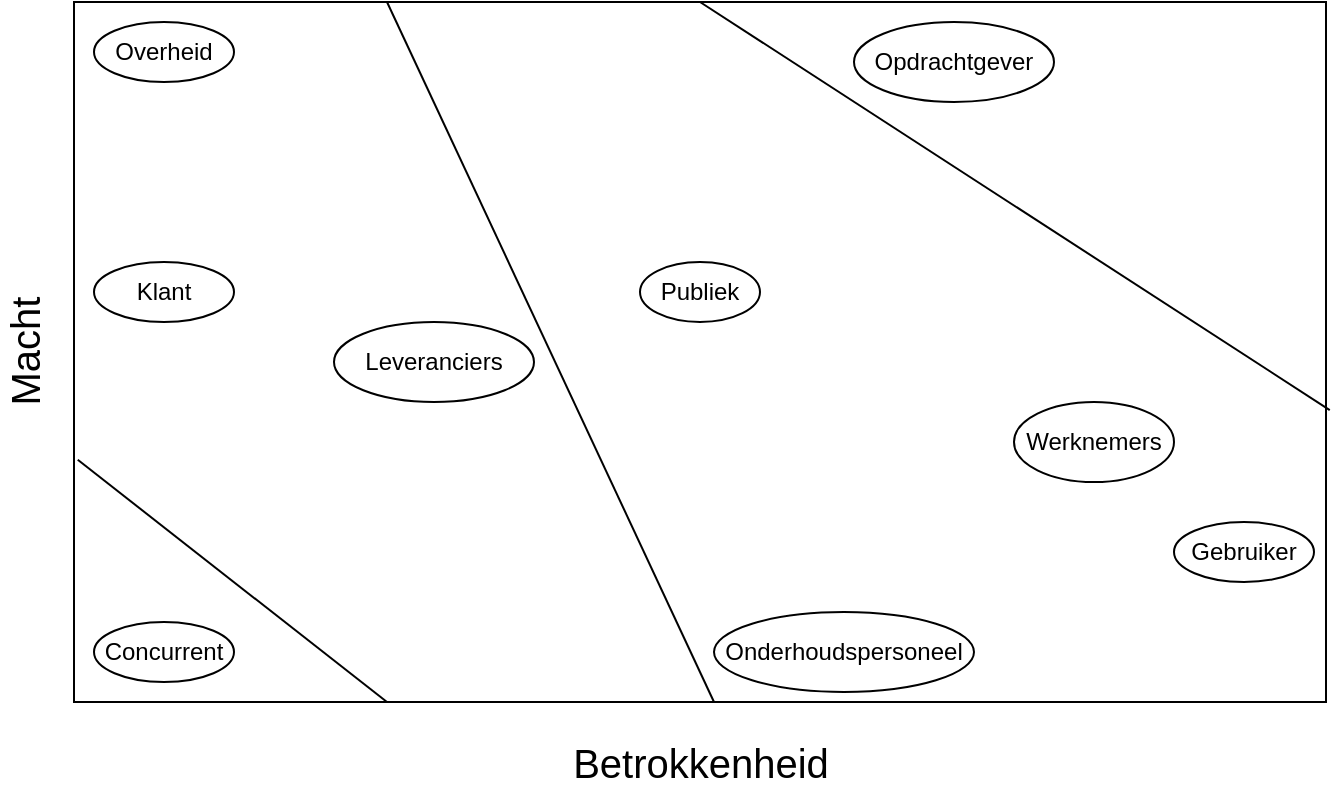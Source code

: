 <mxfile version="14.3.0" type="device"><diagram id="2GZoU_Wmq6wII8uI5Cvs" name="Page-1"><mxGraphModel dx="1422" dy="762" grid="1" gridSize="10" guides="1" tooltips="1" connect="1" arrows="1" fold="1" page="1" pageScale="1" pageWidth="827" pageHeight="1169" math="0" shadow="0"><root><mxCell id="0"/><mxCell id="1" parent="0"/><mxCell id="7mE76rxGkB1SmEj1BLnE-2" value="" style="rounded=0;whiteSpace=wrap;html=1;" parent="1" vertex="1"><mxGeometry x="80" y="110" width="626" height="350" as="geometry"/></mxCell><mxCell id="7mE76rxGkB1SmEj1BLnE-3" value="&lt;font style=&quot;font-size: 20px&quot;&gt;Betrokkenheid&lt;/font&gt;" style="text;html=1;align=center;verticalAlign=middle;resizable=0;points=[];autosize=1;" parent="1" vertex="1"><mxGeometry x="323" y="480" width="140" height="20" as="geometry"/></mxCell><mxCell id="7mE76rxGkB1SmEj1BLnE-4" value="&lt;font style=&quot;font-size: 20px&quot;&gt;Macht&lt;/font&gt;" style="text;html=1;align=center;verticalAlign=middle;resizable=0;points=[];autosize=1;rotation=-90;" parent="1" vertex="1"><mxGeometry x="20" y="275" width="70" height="20" as="geometry"/></mxCell><mxCell id="7mE76rxGkB1SmEj1BLnE-5" value="Concurrent" style="ellipse;whiteSpace=wrap;html=1;" parent="1" vertex="1"><mxGeometry x="90" y="420" width="70" height="30" as="geometry"/></mxCell><mxCell id="7mE76rxGkB1SmEj1BLnE-6" value="Opdrachtgever" style="ellipse;whiteSpace=wrap;html=1;" parent="1" vertex="1"><mxGeometry x="470" y="120" width="100" height="40" as="geometry"/></mxCell><mxCell id="7mE76rxGkB1SmEj1BLnE-7" value="Werknemers" style="ellipse;whiteSpace=wrap;html=1;" parent="1" vertex="1"><mxGeometry x="550" y="310" width="80" height="40" as="geometry"/></mxCell><mxCell id="7mE76rxGkB1SmEj1BLnE-9" value="Gebruiker" style="ellipse;whiteSpace=wrap;html=1;" parent="1" vertex="1"><mxGeometry x="630" y="370" width="70" height="30" as="geometry"/></mxCell><mxCell id="7mE76rxGkB1SmEj1BLnE-11" value="Onderhoudspersoneel" style="ellipse;whiteSpace=wrap;html=1;" parent="1" vertex="1"><mxGeometry x="400" y="415" width="130" height="40" as="geometry"/></mxCell><mxCell id="7mE76rxGkB1SmEj1BLnE-12" value="Overheid" style="ellipse;whiteSpace=wrap;html=1;" parent="1" vertex="1"><mxGeometry x="90" y="120" width="70" height="30" as="geometry"/></mxCell><mxCell id="7mE76rxGkB1SmEj1BLnE-13" value="Leveranciers" style="ellipse;whiteSpace=wrap;html=1;" parent="1" vertex="1"><mxGeometry x="210" y="270" width="100" height="40" as="geometry"/></mxCell><mxCell id="7mE76rxGkB1SmEj1BLnE-18" value="Klant" style="ellipse;whiteSpace=wrap;html=1;" parent="1" vertex="1"><mxGeometry x="90" y="240" width="70" height="30" as="geometry"/></mxCell><mxCell id="7mE76rxGkB1SmEj1BLnE-19" value="" style="endArrow=none;html=1;exitX=0.5;exitY=0;exitDx=0;exitDy=0;entryX=1.003;entryY=0.583;entryDx=0;entryDy=0;entryPerimeter=0;" parent="1" source="7mE76rxGkB1SmEj1BLnE-2" target="7mE76rxGkB1SmEj1BLnE-2" edge="1"><mxGeometry width="50" height="50" relative="1" as="geometry"><mxPoint x="390" y="380" as="sourcePoint"/><mxPoint x="440" y="330" as="targetPoint"/></mxGeometry></mxCell><mxCell id="7mE76rxGkB1SmEj1BLnE-20" value="" style="endArrow=none;html=1;exitX=0.25;exitY=0;exitDx=0;exitDy=0;" parent="1" source="7mE76rxGkB1SmEj1BLnE-2" edge="1"><mxGeometry width="50" height="50" relative="1" as="geometry"><mxPoint x="390" y="380" as="sourcePoint"/><mxPoint x="400" y="460" as="targetPoint"/></mxGeometry></mxCell><mxCell id="7mE76rxGkB1SmEj1BLnE-21" value="" style="endArrow=none;html=1;exitX=0.003;exitY=0.654;exitDx=0;exitDy=0;exitPerimeter=0;entryX=0.25;entryY=1;entryDx=0;entryDy=0;" parent="1" source="7mE76rxGkB1SmEj1BLnE-2" target="7mE76rxGkB1SmEj1BLnE-2" edge="1"><mxGeometry width="50" height="50" relative="1" as="geometry"><mxPoint x="390" y="380" as="sourcePoint"/><mxPoint x="440" y="330" as="targetPoint"/></mxGeometry></mxCell><mxCell id="Ro__s2H71gWvEdDlJ8mn-1" value="Publiek" style="ellipse;whiteSpace=wrap;html=1;" vertex="1" parent="1"><mxGeometry x="363" y="240" width="60" height="30" as="geometry"/></mxCell></root></mxGraphModel></diagram></mxfile>
